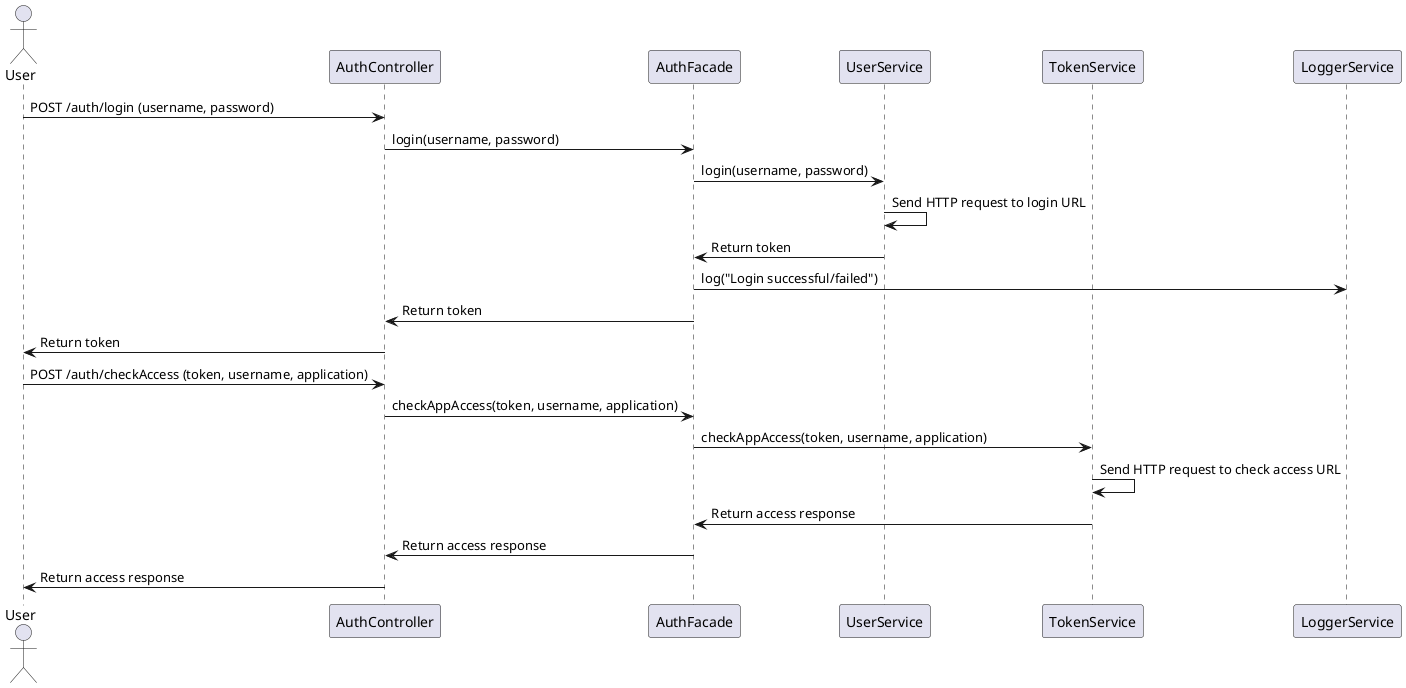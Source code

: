 @startuml
actor User
participant "AuthController" as AC
participant "AuthFacade" as AF
participant "UserService" as US
participant "TokenService" as TS
participant "LoggerService" as LS

User -> AC: POST /auth/login (username, password)
AC -> AF: login(username, password)
AF -> US: login(username, password)
US -> US: Send HTTP request to login URL
US -> AF: Return token
AF -> LS: log("Login successful/failed")
AF -> AC: Return token
AC -> User: Return token

User -> AC: POST /auth/checkAccess (token, username, application)
AC -> AF: checkAppAccess(token, username, application)
AF -> TS: checkAppAccess(token, username, application)
TS -> TS: Send HTTP request to check access URL
TS -> AF: Return access response
AF -> AC: Return access response
AC -> User: Return access response

@enduml

